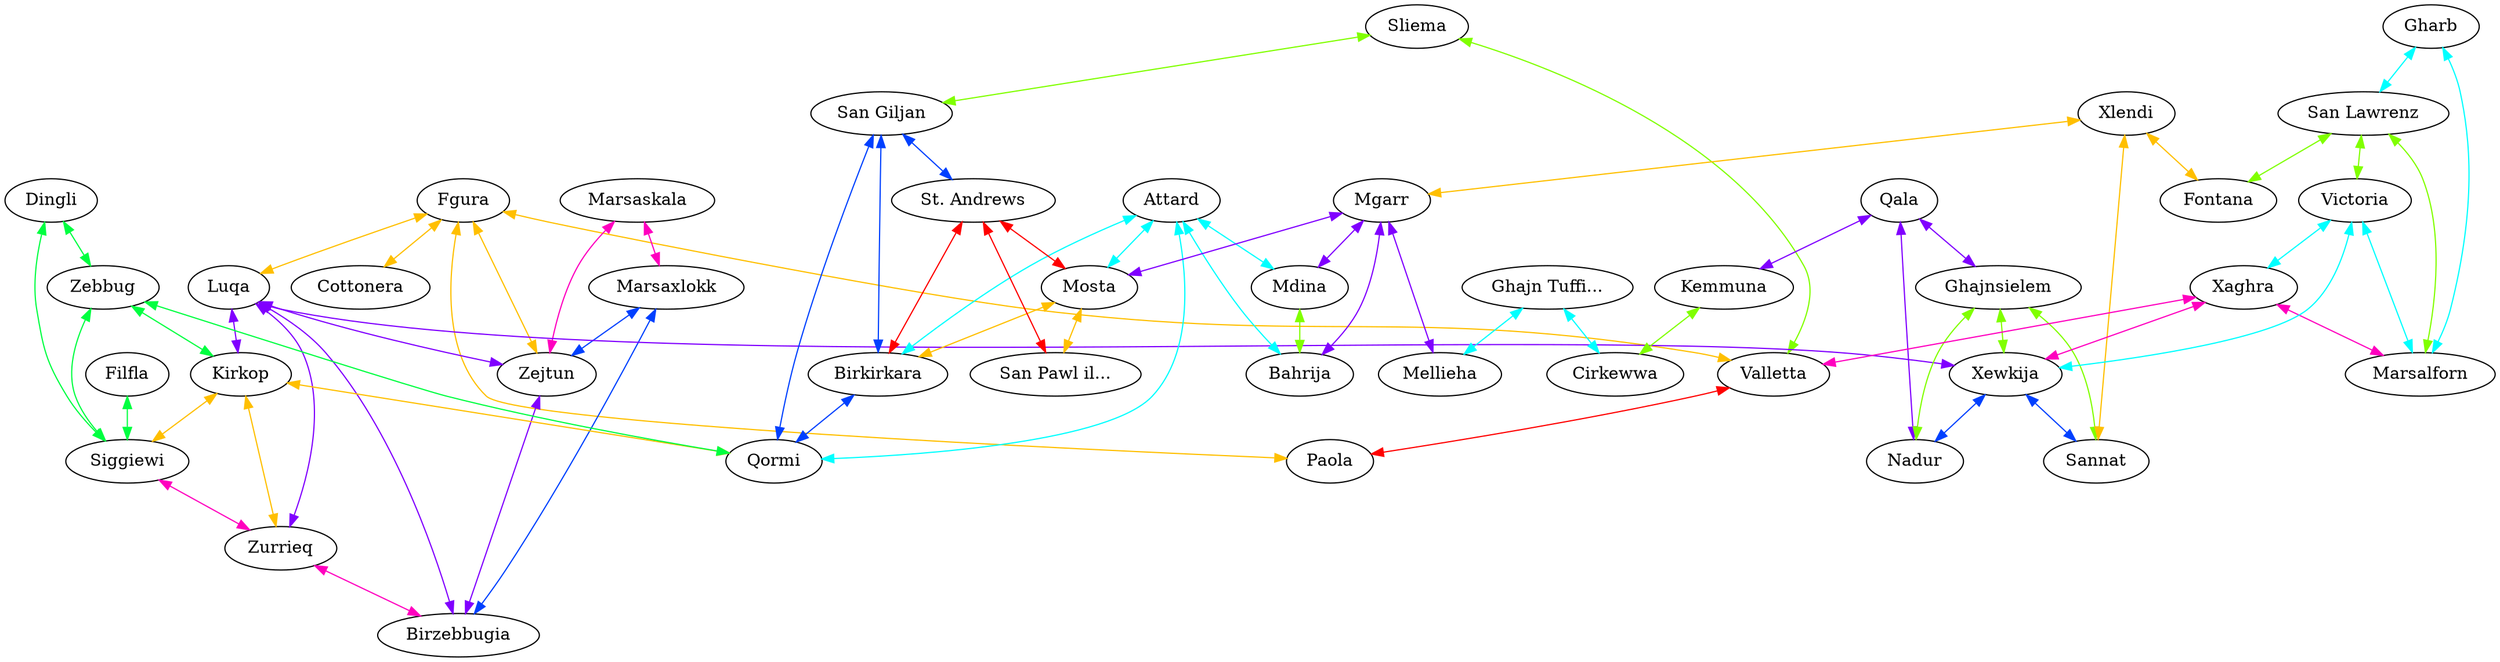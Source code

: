 graph x {
"Valletta" [pos="6.77777777777778,-4.625",label="Valletta"]
"Sliema" [pos="6.56944444444444,-4.23611111111111",label="Sliema"]
"Paola" [pos="6.29166666666667,-5.16666666666667",label="Paola"]
"Fgura" [pos="6.90277777777778,-5.02777777777778",label="Fgura"]
"Cottonera" [pos="7.26388888888889,-4.75",label="Cottonera"]
"Marsaskala" [pos="7.79166666666667,-5.11111111111111",label="Marsaskala"]
"Zejtun" [pos="7.23611111111111,-5.44444444444444",label="Zejtun"]
"Marsaxlokk" [pos="7.76388888888889,-5.625",label="Marsaxlokk"]
"Birzebbugia" [pos="7.20833333333333,-6.08333333333333",label="Birzebbugia"]
"Luqa" [pos="6.75,-5.79166666666667",label="Luqa"]
"Zurrieq" [pos="6.58333333333333,-6.15277777777778",label="Zurrieq"]
"Kirkop" [pos="6.27777777777778,-5.75",label="Kirkop"]
"Zebbug" [pos="5.55555555555556,-5.40277777777778",label="Zebbug"]
"Siggiewi" [pos="5.81944444444444,-5.97222222222222",label="Siggiewi"]
"Filfla" [pos="4.52777777777778,-6.30555555555556",label="Filfla"]
"Dingli" [pos="5.08333333333333,-5.56944444444444",label="Dingli"]
"Qormi" [pos="5.69444444444444,-4.77777777777778",label="Qormi"]
"Birkirkara" [pos="5.5,-4.31944444444444",label="Birkirkara"]
"Attard" [pos="4.94444444444444,-4.68055555555556",label="Attard"]
"Mdina" [pos="4.47222222222222,-4.61111111111111",label="Mdina"]
"Bahrija" [pos="4.01388888888889,-4.76388888888889",label="Bahrija"]
"Mgarr" [pos="4.04166666666667,-4.16666666666667",label="Mgarr"]
"San Pawl il-Bahar" [pos="5.01388888888889,-3.63888888888889",label="San Pawl il..."]
"Mosta" [pos="4.93055555555556,-4.15277777777778",label="Mosta"]
"St. Andrews" [pos="5.48611111111111,-3.69444444444444",label="St. Andrews"]
"San Giljan" [pos="6.16666666666667,-4.02777777777778",label="San Giljan"]
"Mellieha" [pos="4.51388888888889,-3.125",label="Mellieha"]
"Ghajn Tuffieha" [pos="4.06944444444444,-3.15277777777778",label="Ghajn Tuffi..."]
"Cirkewwa" [pos="3.84722222222222,-2.63888888888889",label="Cirkewwa"]
"Kemmuna" [pos="3.77777777777778,-1.90277777777778",label="Kemmuna"]
"Qala" [pos="3.48611111111111,-1.33333333333333",label="Qala"]
"Nadur" [pos="3.13888888888889,-1.06944444444444",label="Nadur"]
"Ghajnsielem" [pos="2.95833333333333,-1.43055555555556",label="Ghajnsielem"]
"Sannat" [pos="2.47222222222222,-1.65277777777778",label="Sannat"]
"Xlendi" [pos="1.90277777777778,-1.52777777777778",label="Xlendi"]
"Fontana" [pos="1.48611111111111,-1.33333333333333",label="Fontana"]
"San Lawrenz" [pos="1.54166666666667,-0.944444444444444",label="San Lawrenz"]
"Marsalforn" [pos="1.94444444444444,-0.611111111111111",label="Marsalforn"]
"Xaghra" [pos="2.40277777777778,-0.75",label="Xaghra"]
"Gharb" [pos="1.51388888888889,-0.597222222222222",label="Gharb"]
"Victoria" [pos="2.09722222222222,-1.125",label="Victoria"]
"Xewkija" [pos="2.61111111111111,-1.29166666666667",label="Xewkija"]
"Xlendi" -- "Sannat" [dir="both",color="0.125,1,1"]
"Xlendi" -- "Fontana" [dir="both",color="0.125,1,1"]
"Xlendi" -- "Mgarr" [dir="both",color="0.125,1,1"]
"Sliema" -- "Valletta" [dir="both",color="0.25,1,1"]
"Sliema" -- "San Giljan" [dir="both",color="0.25,1,1"]
"Filfla" -- "Siggiewi" [dir="both",color="0.375,1,1"]
"Attard" -- "Birkirkara" [dir="both",color="0.5,1,1"]
"Attard" -- "Mosta" [dir="both",color="0.5,1,1"]
"Attard" -- "Mdina" [dir="both",color="0.5,1,1"]
"Attard" -- "Qormi" [dir="both",color="0.5,1,1"]
"Attard" -- "Bahrija" [dir="both",color="0.5,1,1"]
"San Giljan" -- "Birkirkara" [dir="both",color="0.625,1,1"]
"San Giljan" -- "St. Andrews" [dir="both",color="0.625,1,1"]
"San Giljan" -- "Qormi" [dir="both",color="0.625,1,1"]
"Mgarr" -- "Mdina" [dir="both",color="0.75,1,1"]
"Mgarr" -- "Mosta" [dir="both",color="0.75,1,1"]
"Mgarr" -- "Bahrija" [dir="both",color="0.75,1,1"]
"Mgarr" -- "Mellieha" [dir="both",color="0.75,1,1"]
"Marsaskala" -- "Zejtun" [dir="both",color="0.875,1,1"]
"Marsaskala" -- "Marsaxlokk" [dir="both",color="0.875,1,1"]
"St. Andrews" -- "Birkirkara" [dir="both",color="1,1,1"]
"St. Andrews" -- "Mosta" [dir="both",color="1,1,1"]
"St. Andrews" -- "San Pawl il-Bahar" [dir="both",color="1,1,1"]
"Mosta" -- "Birkirkara" [dir="both",color="0.125,1,1"]
"Mosta" -- "San Pawl il-Bahar" [dir="both",color="0.125,1,1"]
"Mdina" -- "Bahrija" [dir="both",color="0.25,1,1"]
"Dingli" -- "Zebbug" [dir="both",color="0.375,1,1"]
"Dingli" -- "Siggiewi" [dir="both",color="0.375,1,1"]
"Gharb" -- "Marsalforn" [dir="both",color="0.5,1,1"]
"Gharb" -- "San Lawrenz" [dir="both",color="0.5,1,1"]
"Birkirkara" -- "Qormi" [dir="both",color="0.625,1,1"]
"Qala" -- "Ghajnsielem" [dir="both",color="0.75,1,1"]
"Qala" -- "Nadur" [dir="both",color="0.75,1,1"]
"Qala" -- "Kemmuna" [dir="both",color="0.75,1,1"]
"Fgura" -- "Paola" [dir="both",color="0.125,1,1"]
"Fgura" -- "Zejtun" [dir="both",color="0.125,1,1"]
"Fgura" -- "Valletta" [dir="both",color="0.125,1,1"]
"Fgura" -- "Luqa" [dir="both",color="0.125,1,1"]
"Fgura" -- "Cottonera" [dir="both",color="0.125,1,1"]
"San Lawrenz" -- "Victoria" [dir="both",color="0.25,1,1"]
"San Lawrenz" -- "Fontana" [dir="both",color="0.25,1,1"]
"San Lawrenz" -- "Marsalforn" [dir="both",color="0.25,1,1"]
"Zebbug" -- "Kirkop" [dir="both",color="0.375,1,1"]
"Zebbug" -- "Siggiewi" [dir="both",color="0.375,1,1"]
"Zebbug" -- "Qormi" [dir="both",color="0.375,1,1"]
"Victoria" -- "Xewkija" [dir="both",color="0.5,1,1"]
"Victoria" -- "Xaghra" [dir="both",color="0.5,1,1"]
"Victoria" -- "Marsalforn" [dir="both",color="0.5,1,1"]
"Marsaxlokk" -- "Zejtun" [dir="both",color="0.625,1,1"]
"Marsaxlokk" -- "Birzebbugia" [dir="both",color="0.625,1,1"]
"Luqa" -- "Xewkija" [dir="both",color="0.75,1,1"]
"Luqa" -- "Zejtun" [dir="both",color="0.75,1,1"]
"Luqa" -- "Kirkop" [dir="both",color="0.75,1,1"]
"Luqa" -- "Zurrieq" [dir="both",color="0.75,1,1"]
"Luqa" -- "Birzebbugia" [dir="both",color="0.75,1,1"]
"Xaghra" -- "Valletta" [dir="both",color="0.875,1,1"]
"Xaghra" -- "Xewkija" [dir="both",color="0.875,1,1"]
"Xaghra" -- "Marsalforn" [dir="both",color="0.875,1,1"]
"Valletta" -- "Paola" [dir="both",color="1,1,1"]
"Kirkop" -- "Siggiewi" [dir="both",color="0.125,1,1"]
"Kirkop" -- "Zurrieq" [dir="both",color="0.125,1,1"]
"Kirkop" -- "Qormi" [dir="both",color="0.125,1,1"]
"Ghajnsielem" -- "Sannat" [dir="both",color="0.25,1,1"]
"Ghajnsielem" -- "Xewkija" [dir="both",color="0.25,1,1"]
"Ghajnsielem" -- "Nadur" [dir="both",color="0.25,1,1"]
"Xewkija" -- "Sannat" [dir="both",color="0.625,1,1"]
"Xewkija" -- "Nadur" [dir="both",color="0.625,1,1"]
"Zejtun" -- "Birzebbugia" [dir="both",color="0.75,1,1"]
"Siggiewi" -- "Zurrieq" [dir="both",color="0.875,1,1"]
"Kemmuna" -- "Cirkewwa" [dir="both",color="0.25,1,1"]
"Ghajn Tuffieha" -- "Cirkewwa" [dir="both",color="0.5,1,1"]
"Ghajn Tuffieha" -- "Mellieha" [dir="both",color="0.5,1,1"]
"Zurrieq" -- "Birzebbugia" [dir="both",color="0.875,1,1"]
}
